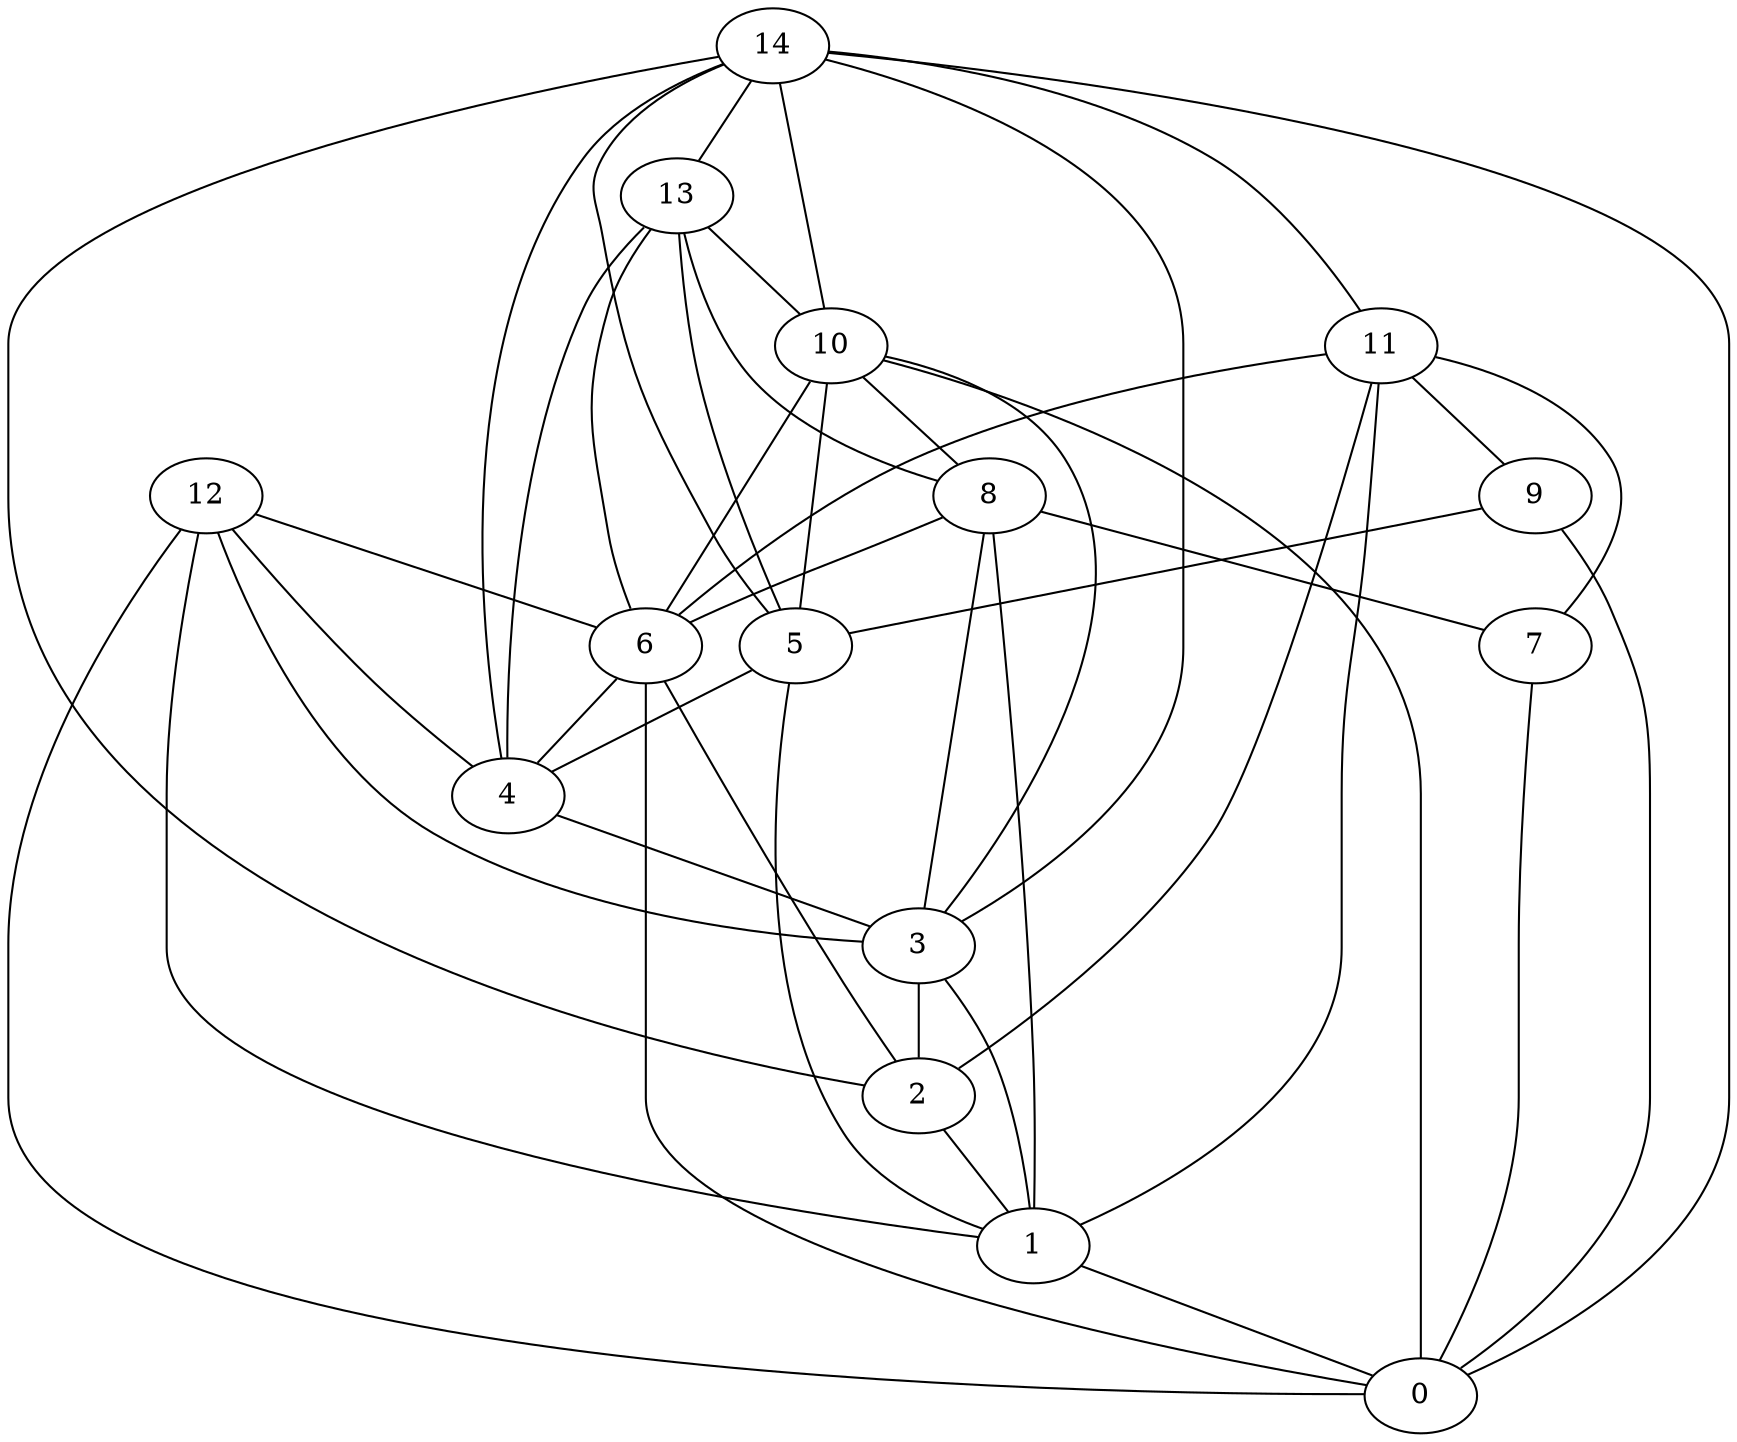 digraph "sensornet-topology" {
label = "";
rankdir="BT";"0"->"1" [arrowhead = "both"] 
"0"->"6" [arrowhead = "both"] 
"0"->"7" [arrowhead = "both"] 
"0"->"9" [arrowhead = "both"] 
"0"->"10" [arrowhead = "both"] 
"0"->"12" [arrowhead = "both"] 
"0"->"14" [arrowhead = "both"] 
"1"->"2" [arrowhead = "both"] 
"1"->"3" [arrowhead = "both"] 
"1"->"5" [arrowhead = "both"] 
"1"->"8" [arrowhead = "both"] 
"1"->"11" [arrowhead = "both"] 
"1"->"12" [arrowhead = "both"] 
"2"->"3" [arrowhead = "both"] 
"2"->"6" [arrowhead = "both"] 
"2"->"11" [arrowhead = "both"] 
"2"->"14" [arrowhead = "both"] 
"3"->"4" [arrowhead = "both"] 
"3"->"8" [arrowhead = "both"] 
"3"->"10" [arrowhead = "both"] 
"3"->"12" [arrowhead = "both"] 
"3"->"14" [arrowhead = "both"] 
"4"->"5" [arrowhead = "both"] 
"4"->"6" [arrowhead = "both"] 
"4"->"12" [arrowhead = "both"] 
"4"->"13" [arrowhead = "both"] 
"4"->"14" [arrowhead = "both"] 
"5"->"9" [arrowhead = "both"] 
"5"->"10" [arrowhead = "both"] 
"5"->"13" [arrowhead = "both"] 
"5"->"14" [arrowhead = "both"] 
"6"->"8" [arrowhead = "both"] 
"6"->"10" [arrowhead = "both"] 
"6"->"11" [arrowhead = "both"] 
"6"->"12" [arrowhead = "both"] 
"6"->"13" [arrowhead = "both"] 
"7"->"8" [arrowhead = "both"] 
"7"->"11" [arrowhead = "both"] 
"8"->"10" [arrowhead = "both"] 
"8"->"13" [arrowhead = "both"] 
"9"->"11" [arrowhead = "both"] 
"10"->"13" [arrowhead = "both"] 
"10"->"14" [arrowhead = "both"] 
"11"->"14" [arrowhead = "both"] 
"13"->"14" [arrowhead = "both"] 
}